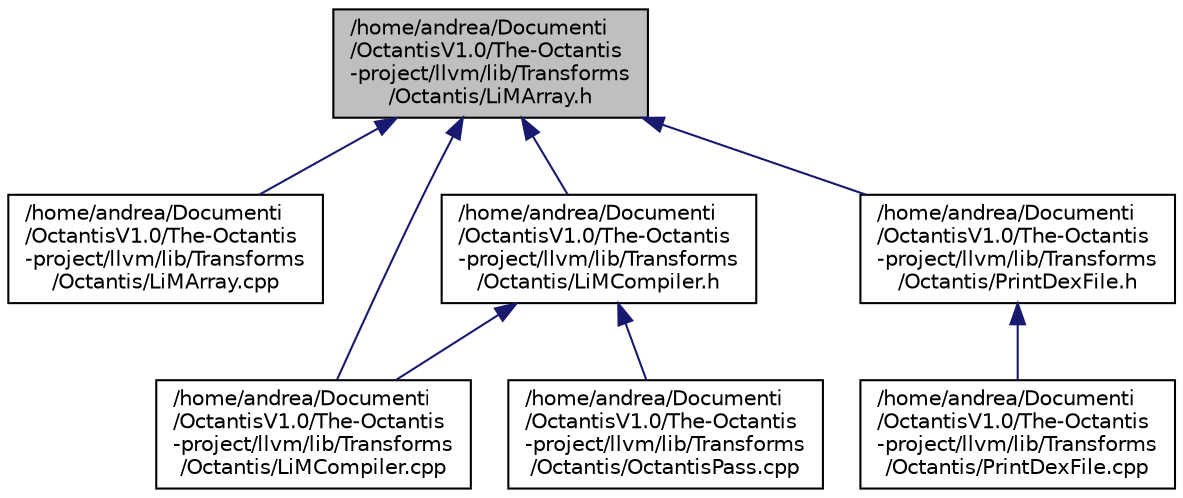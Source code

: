 digraph "/home/andrea/Documenti/OctantisV1.0/The-Octantis-project/llvm/lib/Transforms/Octantis/LiMArray.h"
{
  edge [fontname="Helvetica",fontsize="10",labelfontname="Helvetica",labelfontsize="10"];
  node [fontname="Helvetica",fontsize="10",shape=record];
  Node5 [label="/home/andrea/Documenti\l/OctantisV1.0/The-Octantis\l-project/llvm/lib/Transforms\l/Octantis/LiMArray.h",height=0.2,width=0.4,color="black", fillcolor="grey75", style="filled", fontcolor="black"];
  Node5 -> Node6 [dir="back",color="midnightblue",fontsize="10",style="solid"];
  Node6 [label="/home/andrea/Documenti\l/OctantisV1.0/The-Octantis\l-project/llvm/lib/Transforms\l/Octantis/LiMArray.cpp",height=0.2,width=0.4,color="black", fillcolor="white", style="filled",URL="$LiMArray_8cpp.html"];
  Node5 -> Node7 [dir="back",color="midnightblue",fontsize="10",style="solid"];
  Node7 [label="/home/andrea/Documenti\l/OctantisV1.0/The-Octantis\l-project/llvm/lib/Transforms\l/Octantis/LiMCompiler.h",height=0.2,width=0.4,color="black", fillcolor="white", style="filled",URL="$LiMCompiler_8h.html"];
  Node7 -> Node8 [dir="back",color="midnightblue",fontsize="10",style="solid"];
  Node8 [label="/home/andrea/Documenti\l/OctantisV1.0/The-Octantis\l-project/llvm/lib/Transforms\l/Octantis/LiMCompiler.cpp",height=0.2,width=0.4,color="black", fillcolor="white", style="filled",URL="$LiMCompiler_8cpp.html"];
  Node7 -> Node9 [dir="back",color="midnightblue",fontsize="10",style="solid"];
  Node9 [label="/home/andrea/Documenti\l/OctantisV1.0/The-Octantis\l-project/llvm/lib/Transforms\l/Octantis/OctantisPass.cpp",height=0.2,width=0.4,color="black", fillcolor="white", style="filled",URL="$OctantisPass_8cpp.html"];
  Node5 -> Node8 [dir="back",color="midnightblue",fontsize="10",style="solid"];
  Node5 -> Node10 [dir="back",color="midnightblue",fontsize="10",style="solid"];
  Node10 [label="/home/andrea/Documenti\l/OctantisV1.0/The-Octantis\l-project/llvm/lib/Transforms\l/Octantis/PrintDexFile.h",height=0.2,width=0.4,color="black", fillcolor="white", style="filled",URL="$PrintDexFile_8h.html"];
  Node10 -> Node11 [dir="back",color="midnightblue",fontsize="10",style="solid"];
  Node11 [label="/home/andrea/Documenti\l/OctantisV1.0/The-Octantis\l-project/llvm/lib/Transforms\l/Octantis/PrintDexFile.cpp",height=0.2,width=0.4,color="black", fillcolor="white", style="filled",URL="$PrintDexFile_8cpp.html"];
}
